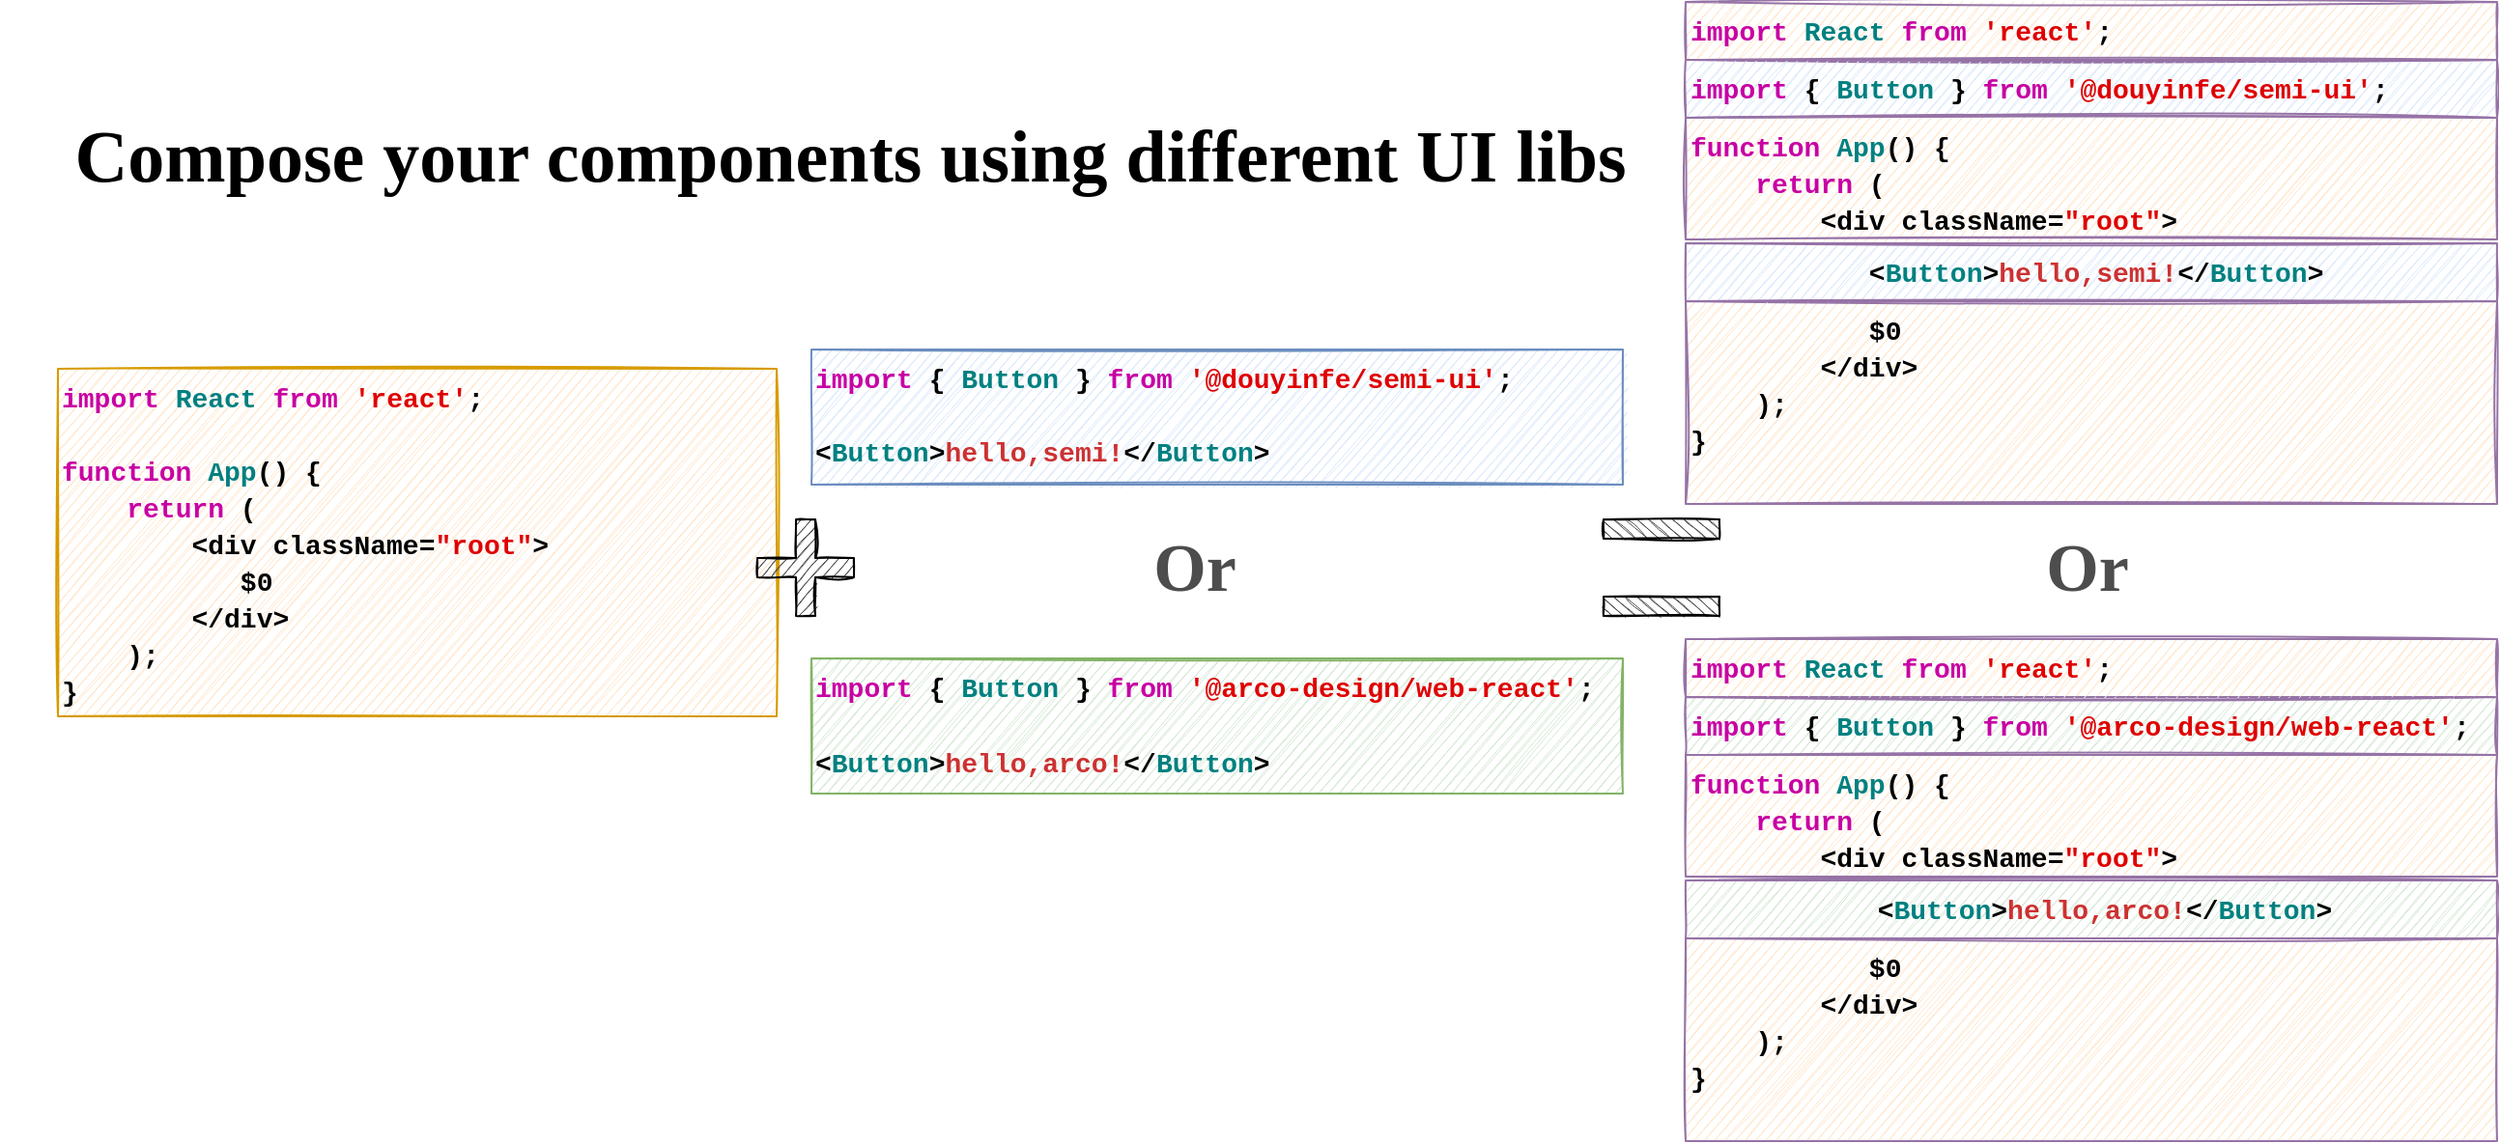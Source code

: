 <mxfile version="17.2.4" type="device"><diagram id="JyWx1lpxqkcZEHRJENhf" name="第 1 页"><mxGraphModel dx="1574" dy="1327" grid="1" gridSize="10" guides="1" tooltips="1" connect="1" arrows="1" fold="1" page="1" pageScale="1" pageWidth="827" pageHeight="1169" math="0" shadow="0"><root><mxCell id="0"/><mxCell id="1" parent="0"/><mxCell id="fR0umofWvc74zo11ReYJ-20" value="&lt;font style=&quot;font-size: 38px&quot;&gt;Compose your components using different UI libs&amp;nbsp;&lt;/font&gt;" style="text;html=1;strokeColor=none;fillColor=none;align=center;verticalAlign=middle;whiteSpace=wrap;rounded=0;shadow=0;glass=0;sketch=1;fontFamily=Times New Roman;fontStyle=1" vertex="1" parent="1"><mxGeometry y="760" width="890" height="20" as="geometry"/></mxCell><mxCell id="fR0umofWvc74zo11ReYJ-21" value="&lt;div style=&quot;color: rgb(0, 0, 0); background-color: rgba(255, 255, 254, 0); font-family: &amp;quot;fira code&amp;quot;, menlo, monaco, &amp;quot;courier new&amp;quot;, monospace, consolas, &amp;quot;courier new&amp;quot;, monospace; font-size: 14px; line-height: 19px;&quot;&gt;&lt;div&gt;&lt;span style=&quot;background-color: rgba(255 , 255 , 254 , 0) ; color: rgb(200 , 0 , 164)&quot;&gt;import&lt;/span&gt;&lt;span style=&quot;background-color: rgba(255 , 255 , 254 , 0)&quot;&gt;&amp;nbsp;{&amp;nbsp;&lt;/span&gt;&lt;span style=&quot;background-color: rgba(255 , 255 , 254 , 0) ; color: rgb(0 , 128 , 128)&quot;&gt;Button&lt;/span&gt;&lt;span style=&quot;background-color: rgba(255 , 255 , 254 , 0)&quot;&gt;&amp;nbsp;}&amp;nbsp;&lt;/span&gt;&lt;span style=&quot;background-color: rgba(255 , 255 , 254 , 0) ; color: rgb(200 , 0 , 164)&quot;&gt;from&lt;/span&gt;&lt;span style=&quot;background-color: rgba(255 , 255 , 254 , 0)&quot;&gt;&amp;nbsp;&lt;/span&gt;&lt;span style=&quot;background-color: rgba(255 , 255 , 254 , 0) ; color: rgb(223 , 0 , 2)&quot;&gt;'@douyinfe/semi-ui'&lt;/span&gt;&lt;span style=&quot;background-color: rgba(255 , 255 , 254 , 0)&quot;&gt;;&lt;/span&gt;&lt;br&gt;&lt;/div&gt;&lt;div&gt;&lt;br&gt;&lt;/div&gt;&lt;div&gt;&lt;span style=&quot;color: #000000&quot;&gt;&amp;lt;&lt;/span&gt;&lt;span style=&quot;color: #008080&quot;&gt;Button&lt;/span&gt;&lt;span style=&quot;color: #000000&quot;&gt;&amp;gt;&lt;/span&gt;&lt;span style=&quot;color: #cd3131&quot;&gt;hello,semi!&lt;/span&gt;&lt;span style=&quot;color: #000000&quot;&gt;&amp;lt;/&lt;/span&gt;&lt;span style=&quot;color: #008080&quot;&gt;Button&lt;/span&gt;&lt;span style=&quot;color: #000000&quot;&gt;&amp;gt;&lt;/span&gt;&lt;/div&gt;&lt;div&gt;&lt;br&gt;&lt;/div&gt;&lt;/div&gt;" style="text;whiteSpace=wrap;fontFamily=Times New Roman;html=1;fillColor=#dae8fc;strokeColor=#6c8ebf;sketch=1;fontStyle=1" vertex="1" parent="1"><mxGeometry x="420" y="870" width="420" height="70" as="geometry"/></mxCell><mxCell id="fR0umofWvc74zo11ReYJ-22" value="&lt;div style=&quot;color: rgb(0, 0, 0); background-color: rgba(255, 255, 254, 0); font-family: &amp;quot;fira code&amp;quot;, menlo, monaco, &amp;quot;courier new&amp;quot;, monospace, consolas, &amp;quot;courier new&amp;quot;, monospace; font-size: 14px; line-height: 19px;&quot;&gt;&lt;div&gt;&lt;span style=&quot;color: #c800a4&quot;&gt;import&lt;/span&gt;&lt;span style=&quot;color: #000000&quot;&gt;&amp;nbsp;&lt;/span&gt;&lt;span style=&quot;color: #008080&quot;&gt;React&lt;/span&gt;&lt;span style=&quot;color: #000000&quot;&gt;&amp;nbsp;&lt;/span&gt;&lt;span style=&quot;color: #c800a4&quot;&gt;from&lt;/span&gt;&lt;span style=&quot;color: #000000&quot;&gt;&amp;nbsp;&lt;/span&gt;&lt;span style=&quot;color: #df0002&quot;&gt;'react'&lt;/span&gt;&lt;span style=&quot;color: #000000&quot;&gt;;&lt;/span&gt;&lt;/div&gt;&lt;div&gt;&lt;span style=&quot;color: #000000&quot;&gt;&lt;br&gt;&lt;/span&gt;&lt;/div&gt;&lt;div&gt;&lt;span style=&quot;color: #c800a4&quot;&gt;function&lt;/span&gt;&lt;span style=&quot;color: #000000&quot;&gt;&amp;nbsp;&lt;/span&gt;&lt;span style=&quot;color: #008080&quot;&gt;App&lt;/span&gt;&lt;span style=&quot;color: #000000&quot;&gt;()&amp;nbsp;{&lt;/span&gt;&lt;/div&gt;&lt;div&gt;&lt;span style=&quot;color: #000000&quot;&gt;&amp;nbsp;&amp;nbsp;&amp;nbsp;&amp;nbsp;&lt;/span&gt;&lt;span style=&quot;color: #c800a4&quot;&gt;return&lt;/span&gt;&lt;span style=&quot;color: #000000&quot;&gt;&amp;nbsp;(&lt;/span&gt;&lt;/div&gt;&lt;div&gt;&lt;span style=&quot;color: #000000&quot;&gt;&amp;nbsp;&amp;nbsp;&amp;nbsp;&amp;nbsp;&amp;nbsp;&amp;nbsp;&amp;nbsp;&amp;nbsp;&amp;lt;div&amp;nbsp;className=&lt;/span&gt;&lt;span style=&quot;color: #df0002&quot;&gt;&quot;root&quot;&lt;/span&gt;&lt;span style=&quot;color: #000000&quot;&gt;&amp;gt;&lt;/span&gt;&lt;/div&gt;&lt;div&gt;&lt;span style=&quot;color: #000000&quot;&gt;&lt;span style=&quot;white-space: pre&quot;&gt;&#9;&lt;/span&gt;&amp;nbsp; &amp;nbsp;$0&lt;br&gt;&lt;/span&gt;&lt;/div&gt;&lt;div&gt;&lt;span style=&quot;color: #000000&quot;&gt;&amp;nbsp;&amp;nbsp;&amp;nbsp;&amp;nbsp;&amp;nbsp;&amp;nbsp;&amp;nbsp;&amp;nbsp;&amp;lt;/div&amp;gt;&lt;/span&gt;&lt;/div&gt;&lt;div&gt;&lt;span style=&quot;color: #000000&quot;&gt;&amp;nbsp;&amp;nbsp;&amp;nbsp;&amp;nbsp;);&lt;/span&gt;&lt;/div&gt;&lt;div&gt;&lt;span style=&quot;color: #000000&quot;&gt;}&lt;/span&gt;&lt;/div&gt;&lt;/div&gt;" style="text;whiteSpace=wrap;fontFamily=Times New Roman;html=1;fillColor=#ffe6cc;strokeColor=#d79b00;rounded=0;glass=0;sketch=1;shadow=0;fontStyle=1" vertex="1" parent="1"><mxGeometry x="30" y="880" width="372" height="180" as="geometry"/></mxCell><mxCell id="fR0umofWvc74zo11ReYJ-23" value="" style="shape=cross;whiteSpace=wrap;html=1;rounded=0;shadow=0;glass=0;sketch=1;fontFamily=Times New Roman;fillColor=#4D4D4D;fontStyle=1" vertex="1" parent="1"><mxGeometry x="392" y="958" width="50" height="50" as="geometry"/></mxCell><mxCell id="fR0umofWvc74zo11ReYJ-24" value="&lt;div style=&quot;background-color: rgba(255 , 255 , 254 , 0) ; line-height: 19px&quot;&gt;&lt;div&gt;&lt;span style=&quot;color: rgb(200, 0, 164); font-family: &amp;quot;fira code&amp;quot;, menlo, monaco, &amp;quot;courier new&amp;quot;, monospace, consolas, &amp;quot;courier new&amp;quot;, monospace; font-size: 14px; background-color: rgba(255, 255, 254, 0);&quot;&gt;import&lt;/span&gt;&lt;span style=&quot;color: rgb(0, 0, 0); font-family: &amp;quot;fira code&amp;quot;, menlo, monaco, &amp;quot;courier new&amp;quot;, monospace, consolas, &amp;quot;courier new&amp;quot;, monospace; font-size: 14px; background-color: rgba(255, 255, 254, 0);&quot;&gt;&amp;nbsp;{&amp;nbsp;&lt;/span&gt;&lt;span style=&quot;color: rgb(0, 128, 128); font-family: &amp;quot;fira code&amp;quot;, menlo, monaco, &amp;quot;courier new&amp;quot;, monospace, consolas, &amp;quot;courier new&amp;quot;, monospace; font-size: 14px; background-color: rgba(255, 255, 254, 0);&quot;&gt;Button&lt;/span&gt;&lt;span style=&quot;color: rgb(0, 0, 0); font-family: &amp;quot;fira code&amp;quot;, menlo, monaco, &amp;quot;courier new&amp;quot;, monospace, consolas, &amp;quot;courier new&amp;quot;, monospace; font-size: 14px; background-color: rgba(255, 255, 254, 0);&quot;&gt;&amp;nbsp;}&amp;nbsp;&lt;/span&gt;&lt;span style=&quot;color: rgb(200, 0, 164); font-family: &amp;quot;fira code&amp;quot;, menlo, monaco, &amp;quot;courier new&amp;quot;, monospace, consolas, &amp;quot;courier new&amp;quot;, monospace; font-size: 14px; background-color: rgba(255, 255, 254, 0);&quot;&gt;from&lt;/span&gt;&lt;span style=&quot;font-family: &amp;quot;fira code&amp;quot;, menlo, monaco, &amp;quot;courier new&amp;quot;, monospace, consolas, &amp;quot;courier new&amp;quot;, monospace; font-size: 14px; background-color: rgba(255, 255, 254, 0);&quot;&gt;&amp;nbsp;&lt;/span&gt;&lt;span style=&quot;background-color: rgba(255 , 255 , 254 , 0)&quot;&gt;&lt;font color=&quot;#df0002&quot; face=&quot;fira code, menlo, monaco, courier new, monospace, consolas, courier new, monospace&quot;&gt;&lt;span style=&quot;font-size: 14px&quot;&gt;'@arco-design/web-react'&lt;/span&gt;&lt;/font&gt;&lt;/span&gt;&lt;span style=&quot;color: rgb(0, 0, 0); font-family: &amp;quot;fira code&amp;quot;, menlo, monaco, &amp;quot;courier new&amp;quot;, monospace, consolas, &amp;quot;courier new&amp;quot;, monospace; font-size: 14px; background-color: rgba(255, 255, 254, 0);&quot;&gt;;&lt;/span&gt;&lt;br&gt;&lt;/div&gt;&lt;div style=&quot;color: rgb(0, 0, 0); font-family: &amp;quot;fira code&amp;quot;, menlo, monaco, &amp;quot;courier new&amp;quot;, monospace, consolas, &amp;quot;courier new&amp;quot;, monospace; font-size: 14px;&quot;&gt;&lt;br&gt;&lt;/div&gt;&lt;div style=&quot;color: rgb(0, 0, 0); font-family: &amp;quot;fira code&amp;quot;, menlo, monaco, &amp;quot;courier new&amp;quot;, monospace, consolas, &amp;quot;courier new&amp;quot;, monospace; font-size: 14px;&quot;&gt;&lt;span style=&quot;color: #000000&quot;&gt;&amp;lt;&lt;/span&gt;&lt;span style=&quot;color: #008080&quot;&gt;Button&lt;/span&gt;&lt;span style=&quot;color: #000000&quot;&gt;&amp;gt;&lt;/span&gt;&lt;span style=&quot;color: #cd3131&quot;&gt;hello,arco!&lt;/span&gt;&lt;span style=&quot;color: #000000&quot;&gt;&amp;lt;/&lt;/span&gt;&lt;span style=&quot;color: #008080&quot;&gt;Button&lt;/span&gt;&lt;span style=&quot;color: #000000&quot;&gt;&amp;gt;&lt;/span&gt;&lt;/div&gt;&lt;div style=&quot;color: rgb(0, 0, 0); font-family: &amp;quot;fira code&amp;quot;, menlo, monaco, &amp;quot;courier new&amp;quot;, monospace, consolas, &amp;quot;courier new&amp;quot;, monospace; font-size: 14px;&quot;&gt;&lt;br&gt;&lt;/div&gt;&lt;/div&gt;" style="text;whiteSpace=wrap;fontFamily=Times New Roman;html=1;fillColor=#d5e8d4;strokeColor=#82b366;sketch=1;fontStyle=1" vertex="1" parent="1"><mxGeometry x="420" y="1030" width="420" height="70" as="geometry"/></mxCell><mxCell id="fR0umofWvc74zo11ReYJ-25" value="" style="verticalLabelPosition=bottom;verticalAlign=top;html=1;shape=mxgraph.basic.rect;fillColor2=none;strokeWidth=1;size=20;indent=5;rounded=0;shadow=0;glass=0;sketch=1;fontFamily=Times New Roman;fillColor=#4D4D4D;direction=south;fontStyle=1" vertex="1" parent="1"><mxGeometry x="830" y="998" width="60" height="10" as="geometry"/></mxCell><mxCell id="fR0umofWvc74zo11ReYJ-26" value="" style="verticalLabelPosition=bottom;verticalAlign=top;html=1;shape=mxgraph.basic.rect;fillColor2=none;strokeWidth=1;size=20;indent=5;rounded=0;shadow=0;glass=0;sketch=1;fontFamily=Times New Roman;fillColor=#4D4D4D;direction=south;fontStyle=1" vertex="1" parent="1"><mxGeometry x="830" y="958" width="60" height="10" as="geometry"/></mxCell><mxCell id="fR0umofWvc74zo11ReYJ-27" value="&lt;span&gt;&lt;font style=&quot;font-size: 35px&quot; color=&quot;#4d4d4d&quot;&gt;Or&lt;/font&gt;&lt;/span&gt;" style="text;html=1;strokeColor=none;fillColor=none;align=center;verticalAlign=middle;whiteSpace=wrap;rounded=0;shadow=0;glass=0;sketch=1;fontFamily=Times New Roman;fontSize=18;fontStyle=1" vertex="1" parent="1"><mxGeometry x="587" y="963" width="63" height="40" as="geometry"/></mxCell><mxCell id="fR0umofWvc74zo11ReYJ-28" value="&lt;span&gt;&lt;font style=&quot;font-size: 35px&quot;&gt;Or&lt;/font&gt;&lt;/span&gt;" style="text;html=1;strokeColor=none;fillColor=none;align=center;verticalAlign=middle;whiteSpace=wrap;rounded=0;shadow=0;glass=0;sketch=1;fontFamily=Times New Roman;fontSize=18;fontColor=#4D4D4D;fontStyle=1" vertex="1" parent="1"><mxGeometry x="1048.5" y="963" width="63" height="40" as="geometry"/></mxCell><mxCell id="fR0umofWvc74zo11ReYJ-29" value="&lt;div style=&quot;color: rgb(0, 0, 0); background-color: rgba(255, 255, 254, 0); font-family: &amp;quot;fira code&amp;quot;, menlo, monaco, &amp;quot;courier new&amp;quot;, monospace, consolas, &amp;quot;courier new&amp;quot;, monospace; font-size: 14px; line-height: 19px;&quot;&gt;&lt;div&gt;&lt;span style=&quot;color: #c800a4&quot;&gt;import&lt;/span&gt;&lt;span style=&quot;color: #000000&quot;&gt;&amp;nbsp;&lt;/span&gt;&lt;span style=&quot;color: #008080&quot;&gt;React&lt;/span&gt;&lt;span style=&quot;color: #000000&quot;&gt;&amp;nbsp;&lt;/span&gt;&lt;span style=&quot;color: #c800a4&quot;&gt;from&lt;/span&gt;&lt;span style=&quot;color: #000000&quot;&gt;&amp;nbsp;&lt;/span&gt;&lt;span style=&quot;color: #df0002&quot;&gt;'react'&lt;/span&gt;&lt;span style=&quot;color: #000000&quot;&gt;;&lt;/span&gt;&lt;/div&gt;&lt;div&gt;&lt;br&gt;&lt;/div&gt;&lt;/div&gt;" style="text;whiteSpace=wrap;fontFamily=Times New Roman;html=1;fillColor=#ffe6cc;strokeColor=#9673a6;rounded=0;glass=0;sketch=1;shadow=0;fontStyle=1" vertex="1" parent="1"><mxGeometry x="872.5" y="690" width="420" height="30" as="geometry"/></mxCell><mxCell id="fR0umofWvc74zo11ReYJ-30" value="&lt;div style=&quot;color: rgb(0, 0, 0); background-color: rgba(255, 255, 254, 0); font-family: &amp;quot;fira code&amp;quot;, menlo, monaco, &amp;quot;courier new&amp;quot;, monospace, consolas, &amp;quot;courier new&amp;quot;, monospace; font-size: 14px; line-height: 19px;&quot;&gt;&lt;div&gt;&lt;span style=&quot;background-color: rgba(255 , 255 , 254 , 0) ; color: rgb(200 , 0 , 164)&quot;&gt;import&lt;/span&gt;&lt;span style=&quot;background-color: rgba(255 , 255 , 254 , 0)&quot;&gt;&amp;nbsp;{&amp;nbsp;&lt;/span&gt;&lt;span style=&quot;background-color: rgba(255 , 255 , 254 , 0) ; color: rgb(0 , 128 , 128)&quot;&gt;Button&lt;/span&gt;&lt;span style=&quot;background-color: rgba(255 , 255 , 254 , 0)&quot;&gt;&amp;nbsp;}&amp;nbsp;&lt;/span&gt;&lt;span style=&quot;background-color: rgba(255 , 255 , 254 , 0) ; color: rgb(200 , 0 , 164)&quot;&gt;from&lt;/span&gt;&lt;span style=&quot;background-color: rgba(255 , 255 , 254 , 0)&quot;&gt;&amp;nbsp;&lt;/span&gt;&lt;span style=&quot;background-color: rgba(255 , 255 , 254 , 0) ; color: rgb(223 , 0 , 2)&quot;&gt;'@douyinfe/semi-ui'&lt;/span&gt;&lt;span style=&quot;background-color: rgba(255 , 255 , 254 , 0)&quot;&gt;;&lt;/span&gt;&lt;br&gt;&lt;/div&gt;&lt;div&gt;&lt;br&gt;&lt;/div&gt;&lt;div&gt;&lt;br&gt;&lt;/div&gt;&lt;/div&gt;" style="text;whiteSpace=wrap;fontFamily=Times New Roman;html=1;fillColor=#dae8fc;strokeColor=#9673a6;sketch=1;fontStyle=1" vertex="1" parent="1"><mxGeometry x="872.5" y="720" width="420" height="30" as="geometry"/></mxCell><mxCell id="fR0umofWvc74zo11ReYJ-31" value="&lt;div style=&quot;color: rgb(0, 0, 0); background-color: rgba(255, 255, 254, 0); font-family: &amp;quot;fira code&amp;quot;, menlo, monaco, &amp;quot;courier new&amp;quot;, monospace, consolas, &amp;quot;courier new&amp;quot;, monospace; font-size: 14px; line-height: 19px;&quot;&gt;&lt;div&gt;&lt;span style=&quot;background-color: rgba(255 , 255 , 254 , 0) ; color: rgb(200 , 0 , 164)&quot;&gt;function&lt;/span&gt;&lt;span style=&quot;background-color: rgba(255 , 255 , 254 , 0)&quot;&gt;&amp;nbsp;&lt;/span&gt;&lt;span style=&quot;background-color: rgba(255 , 255 , 254 , 0) ; color: rgb(0 , 128 , 128)&quot;&gt;App&lt;/span&gt;&lt;span style=&quot;background-color: rgba(255 , 255 , 254 , 0)&quot;&gt;()&amp;nbsp;{&lt;/span&gt;&lt;br&gt;&lt;/div&gt;&lt;div&gt;&lt;span style=&quot;color: #000000&quot;&gt;&amp;nbsp;&amp;nbsp;&amp;nbsp;&amp;nbsp;&lt;/span&gt;&lt;span style=&quot;color: #c800a4&quot;&gt;return&lt;/span&gt;&lt;span style=&quot;color: #000000&quot;&gt;&amp;nbsp;(&lt;/span&gt;&lt;/div&gt;&lt;div&gt;&lt;span style=&quot;color: #000000&quot;&gt;&amp;nbsp;&amp;nbsp;&amp;nbsp;&amp;nbsp;&amp;nbsp;&amp;nbsp;&amp;nbsp;&amp;nbsp;&amp;lt;div&amp;nbsp;className=&lt;/span&gt;&lt;span style=&quot;color: #df0002&quot;&gt;&quot;root&quot;&lt;/span&gt;&lt;span style=&quot;color: #000000&quot;&gt;&amp;gt;&lt;/span&gt;&lt;/div&gt;&lt;/div&gt;" style="text;whiteSpace=wrap;fontFamily=Times New Roman;html=1;fillColor=#ffe6cc;strokeColor=#9673a6;rounded=0;glass=0;sketch=1;shadow=0;fontStyle=1" vertex="1" parent="1"><mxGeometry x="872.5" y="750" width="420" height="63" as="geometry"/></mxCell><mxCell id="fR0umofWvc74zo11ReYJ-32" value="&lt;div style=&quot;color: rgb(0, 0, 0); background-color: rgba(255, 255, 254, 0); font-family: &amp;quot;fira code&amp;quot;, menlo, monaco, &amp;quot;courier new&amp;quot;, monospace, consolas, &amp;quot;courier new&amp;quot;, monospace; font-size: 14px; line-height: 19px;&quot;&gt;&lt;div&gt;&lt;span style=&quot;background-color: rgba(255 , 255 , 254 , 0) ; white-space: pre&quot;&gt;&#9;&lt;/span&gt;&lt;span style=&quot;background-color: rgba(255 , 255 , 254 , 0)&quot;&gt;&amp;nbsp; &amp;nbsp;$0&lt;/span&gt;&lt;br&gt;&lt;/div&gt;&lt;div&gt;&lt;span style=&quot;color: #000000&quot;&gt;&amp;nbsp;&amp;nbsp;&amp;nbsp;&amp;nbsp;&amp;nbsp;&amp;nbsp;&amp;nbsp;&amp;nbsp;&amp;lt;/div&amp;gt;&lt;/span&gt;&lt;/div&gt;&lt;div&gt;&lt;span style=&quot;color: #000000&quot;&gt;&amp;nbsp;&amp;nbsp;&amp;nbsp;&amp;nbsp;);&lt;/span&gt;&lt;/div&gt;&lt;div&gt;&lt;span style=&quot;color: #000000&quot;&gt;}&lt;/span&gt;&lt;/div&gt;&lt;/div&gt;" style="text;whiteSpace=wrap;fontFamily=Times New Roman;html=1;fillColor=#ffe6cc;strokeColor=#9673a6;rounded=0;glass=0;sketch=1;shadow=0;fontStyle=1" vertex="1" parent="1"><mxGeometry x="872.5" y="845" width="420" height="105" as="geometry"/></mxCell><mxCell id="fR0umofWvc74zo11ReYJ-33" value="&lt;div style=&quot;color: rgb(0, 0, 0); background-color: rgba(255, 255, 254, 0); font-family: &amp;quot;fira code&amp;quot;, menlo, monaco, &amp;quot;courier new&amp;quot;, monospace, consolas, &amp;quot;courier new&amp;quot;, monospace; font-size: 14px; line-height: 19px;&quot;&gt;&lt;div&gt;&lt;span style=&quot;background-color: rgba(255 , 255 , 254 , 0)&quot;&gt;&amp;nbsp; &amp;nbsp; &amp;nbsp; &amp;nbsp; &amp;nbsp; &amp;nbsp;&amp;lt;&lt;/span&gt;&lt;span style=&quot;background-color: rgba(255 , 255 , 254 , 0) ; color: rgb(0 , 128 , 128)&quot;&gt;Button&lt;/span&gt;&lt;span style=&quot;background-color: rgba(255 , 255 , 254 , 0)&quot;&gt;&amp;gt;&lt;/span&gt;&lt;span style=&quot;background-color: rgba(255 , 255 , 254 , 0) ; color: rgb(205 , 49 , 49)&quot;&gt;hello,semi!&lt;/span&gt;&lt;span style=&quot;background-color: rgba(255 , 255 , 254 , 0)&quot;&gt;&amp;lt;/&lt;/span&gt;&lt;span style=&quot;background-color: rgba(255 , 255 , 254 , 0) ; color: rgb(0 , 128 , 128)&quot;&gt;Button&lt;/span&gt;&lt;span style=&quot;background-color: rgba(255 , 255 , 254 , 0)&quot;&gt;&amp;gt;&lt;/span&gt;&lt;br&gt;&lt;/div&gt;&lt;div&gt;&lt;br&gt;&lt;/div&gt;&lt;/div&gt;" style="text;whiteSpace=wrap;fontFamily=Times New Roman;html=1;fillColor=#dae8fc;strokeColor=#9673a6;sketch=1;fontStyle=1" vertex="1" parent="1"><mxGeometry x="872.5" y="815" width="420" height="30" as="geometry"/></mxCell><mxCell id="fR0umofWvc74zo11ReYJ-34" value="&lt;div style=&quot;color: rgb(0, 0, 0); background-color: rgba(255, 255, 254, 0); font-family: &amp;quot;fira code&amp;quot;, menlo, monaco, &amp;quot;courier new&amp;quot;, monospace, consolas, &amp;quot;courier new&amp;quot;, monospace; font-size: 14px; line-height: 19px;&quot;&gt;&lt;div&gt;&lt;span style=&quot;color: #c800a4&quot;&gt;import&lt;/span&gt;&lt;span style=&quot;color: #000000&quot;&gt;&amp;nbsp;&lt;/span&gt;&lt;span style=&quot;color: #008080&quot;&gt;React&lt;/span&gt;&lt;span style=&quot;color: #000000&quot;&gt;&amp;nbsp;&lt;/span&gt;&lt;span style=&quot;color: #c800a4&quot;&gt;from&lt;/span&gt;&lt;span style=&quot;color: #000000&quot;&gt;&amp;nbsp;&lt;/span&gt;&lt;span style=&quot;color: #df0002&quot;&gt;'react'&lt;/span&gt;&lt;span style=&quot;color: #000000&quot;&gt;;&lt;/span&gt;&lt;/div&gt;&lt;div&gt;&lt;br&gt;&lt;/div&gt;&lt;/div&gt;" style="text;whiteSpace=wrap;fontFamily=Times New Roman;html=1;fillColor=#ffe6cc;strokeColor=#9673a6;rounded=0;glass=0;sketch=1;shadow=0;fontStyle=1" vertex="1" parent="1"><mxGeometry x="872.5" y="1020" width="420" height="30" as="geometry"/></mxCell><mxCell id="fR0umofWvc74zo11ReYJ-35" value="&lt;div style=&quot;color: rgb(0, 0, 0); background-color: rgba(255, 255, 254, 0); font-family: &amp;quot;fira code&amp;quot;, menlo, monaco, &amp;quot;courier new&amp;quot;, monospace, consolas, &amp;quot;courier new&amp;quot;, monospace; font-size: 14px; line-height: 19px;&quot;&gt;&lt;div&gt;&lt;span style=&quot;color: rgb(200 , 0 , 164) ; background-color: rgba(255 , 255 , 254 , 0)&quot;&gt;import&lt;/span&gt;&lt;span style=&quot;background-color: rgba(255 , 255 , 254 , 0)&quot;&gt;&amp;nbsp;{&amp;nbsp;&lt;/span&gt;&lt;span style=&quot;color: rgb(0 , 128 , 128) ; background-color: rgba(255 , 255 , 254 , 0)&quot;&gt;Button&lt;/span&gt;&lt;span style=&quot;background-color: rgba(255 , 255 , 254 , 0)&quot;&gt;&amp;nbsp;}&amp;nbsp;&lt;/span&gt;&lt;span style=&quot;color: rgb(200 , 0 , 164) ; background-color: rgba(255 , 255 , 254 , 0)&quot;&gt;from&lt;/span&gt;&lt;span style=&quot;background-color: rgba(255 , 255 , 254 , 0)&quot;&gt;&amp;nbsp;&lt;/span&gt;&lt;span style=&quot;font-family: &amp;quot;times new roman&amp;quot; ; font-size: 12px ; background-color: rgba(255 , 255 , 254 , 0)&quot;&gt;&lt;font color=&quot;#df0002&quot; face=&quot;fira code, menlo, monaco, courier new, monospace, consolas, courier new, monospace&quot;&gt;&lt;span style=&quot;font-size: 14px&quot;&gt;'@arco-design/web-react'&lt;/span&gt;&lt;/font&gt;&lt;/span&gt;&lt;span style=&quot;background-color: rgba(255 , 255 , 254 , 0)&quot;&gt;;&lt;/span&gt;&lt;br&gt;&lt;/div&gt;&lt;/div&gt;" style="text;whiteSpace=wrap;fontFamily=Times New Roman;html=1;fillColor=#d5e8d4;strokeColor=#9673a6;sketch=1;fontStyle=1" vertex="1" parent="1"><mxGeometry x="872.5" y="1050" width="420" height="30" as="geometry"/></mxCell><mxCell id="fR0umofWvc74zo11ReYJ-36" value="&lt;div style=&quot;color: rgb(0, 0, 0); background-color: rgba(255, 255, 254, 0); font-family: &amp;quot;fira code&amp;quot;, menlo, monaco, &amp;quot;courier new&amp;quot;, monospace, consolas, &amp;quot;courier new&amp;quot;, monospace; font-size: 14px; line-height: 19px;&quot;&gt;&lt;div&gt;&lt;span style=&quot;background-color: rgba(255 , 255 , 254 , 0) ; color: rgb(200 , 0 , 164)&quot;&gt;function&lt;/span&gt;&lt;span style=&quot;background-color: rgba(255 , 255 , 254 , 0)&quot;&gt;&amp;nbsp;&lt;/span&gt;&lt;span style=&quot;background-color: rgba(255 , 255 , 254 , 0) ; color: rgb(0 , 128 , 128)&quot;&gt;App&lt;/span&gt;&lt;span style=&quot;background-color: rgba(255 , 255 , 254 , 0)&quot;&gt;()&amp;nbsp;{&lt;/span&gt;&lt;br&gt;&lt;/div&gt;&lt;div&gt;&lt;span style=&quot;color: #000000&quot;&gt;&amp;nbsp;&amp;nbsp;&amp;nbsp;&amp;nbsp;&lt;/span&gt;&lt;span style=&quot;color: #c800a4&quot;&gt;return&lt;/span&gt;&lt;span style=&quot;color: #000000&quot;&gt;&amp;nbsp;(&lt;/span&gt;&lt;/div&gt;&lt;div&gt;&lt;span style=&quot;color: #000000&quot;&gt;&amp;nbsp;&amp;nbsp;&amp;nbsp;&amp;nbsp;&amp;nbsp;&amp;nbsp;&amp;nbsp;&amp;nbsp;&amp;lt;div&amp;nbsp;className=&lt;/span&gt;&lt;span style=&quot;color: #df0002&quot;&gt;&quot;root&quot;&lt;/span&gt;&lt;span style=&quot;color: #000000&quot;&gt;&amp;gt;&lt;/span&gt;&lt;/div&gt;&lt;/div&gt;" style="text;whiteSpace=wrap;fontFamily=Times New Roman;html=1;fillColor=#ffe6cc;strokeColor=#9673a6;rounded=0;glass=0;sketch=1;shadow=0;fontStyle=1" vertex="1" parent="1"><mxGeometry x="872.5" y="1080" width="420" height="63" as="geometry"/></mxCell><mxCell id="fR0umofWvc74zo11ReYJ-37" value="&lt;div style=&quot;color: rgb(0, 0, 0); background-color: rgba(255, 255, 254, 0); font-family: &amp;quot;fira code&amp;quot;, menlo, monaco, &amp;quot;courier new&amp;quot;, monospace, consolas, &amp;quot;courier new&amp;quot;, monospace; font-size: 14px; line-height: 19px;&quot;&gt;&lt;div&gt;&lt;span style=&quot;background-color: rgba(255 , 255 , 254 , 0) ; white-space: pre&quot;&gt;&#9;&lt;/span&gt;&lt;span style=&quot;background-color: rgba(255 , 255 , 254 , 0)&quot;&gt;&amp;nbsp; &amp;nbsp;$0&lt;/span&gt;&lt;br&gt;&lt;/div&gt;&lt;div&gt;&lt;span style=&quot;color: #000000&quot;&gt;&amp;nbsp;&amp;nbsp;&amp;nbsp;&amp;nbsp;&amp;nbsp;&amp;nbsp;&amp;nbsp;&amp;nbsp;&amp;lt;/div&amp;gt;&lt;/span&gt;&lt;/div&gt;&lt;div&gt;&lt;span style=&quot;color: #000000&quot;&gt;&amp;nbsp;&amp;nbsp;&amp;nbsp;&amp;nbsp;);&lt;/span&gt;&lt;/div&gt;&lt;div&gt;&lt;span style=&quot;color: #000000&quot;&gt;}&lt;/span&gt;&lt;/div&gt;&lt;/div&gt;" style="text;whiteSpace=wrap;fontFamily=Times New Roman;html=1;fillColor=#ffe6cc;strokeColor=#9673a6;rounded=0;glass=0;sketch=1;shadow=0;fontStyle=1" vertex="1" parent="1"><mxGeometry x="872.5" y="1175" width="420" height="105" as="geometry"/></mxCell><mxCell id="fR0umofWvc74zo11ReYJ-38" value="&lt;blockquote style=&quot;margin: 0 0 0 40px ; border: none ; padding: 0px&quot;&gt;&lt;blockquote style=&quot;margin: 0 0 0 40px ; border: none ; padding: 0px&quot;&gt;&lt;div style=&quot;color: rgb(0, 0, 0); background-color: rgba(255, 255, 254, 0); font-family: &amp;quot;fira code&amp;quot;, menlo, monaco, &amp;quot;courier new&amp;quot;, monospace, consolas, &amp;quot;courier new&amp;quot;, monospace; font-size: 14px; line-height: 19px;&quot;&gt;&lt;div&gt;&amp;nbsp;&amp;nbsp;&lt;span style=&quot;background-color: rgba(255 , 255 , 254 , 0)&quot;&gt;&amp;lt;&lt;/span&gt;&lt;span style=&quot;color: rgb(0 , 128 , 128)&quot;&gt;Button&lt;/span&gt;&lt;span style=&quot;background-color: rgba(255 , 255 , 254 , 0)&quot;&gt;&amp;gt;&lt;/span&gt;&lt;span style=&quot;color: rgb(205 , 49 , 49)&quot;&gt;hello,arco!&lt;/span&gt;&lt;span style=&quot;background-color: rgba(255 , 255 , 254 , 0)&quot;&gt;&amp;lt;/&lt;/span&gt;&lt;span style=&quot;color: rgb(0 , 128 , 128)&quot;&gt;Button&lt;/span&gt;&lt;span style=&quot;background-color: rgba(255 , 255 , 254 , 0)&quot;&gt;&amp;gt;&lt;/span&gt;&lt;/div&gt;&lt;/div&gt;&lt;/blockquote&gt;&lt;/blockquote&gt;" style="text;whiteSpace=wrap;fontFamily=Times New Roman;html=1;fillColor=#d5e8d4;strokeColor=#9673a6;sketch=1;fontStyle=1" vertex="1" parent="1"><mxGeometry x="872.5" y="1145" width="420" height="30" as="geometry"/></mxCell></root></mxGraphModel></diagram></mxfile>